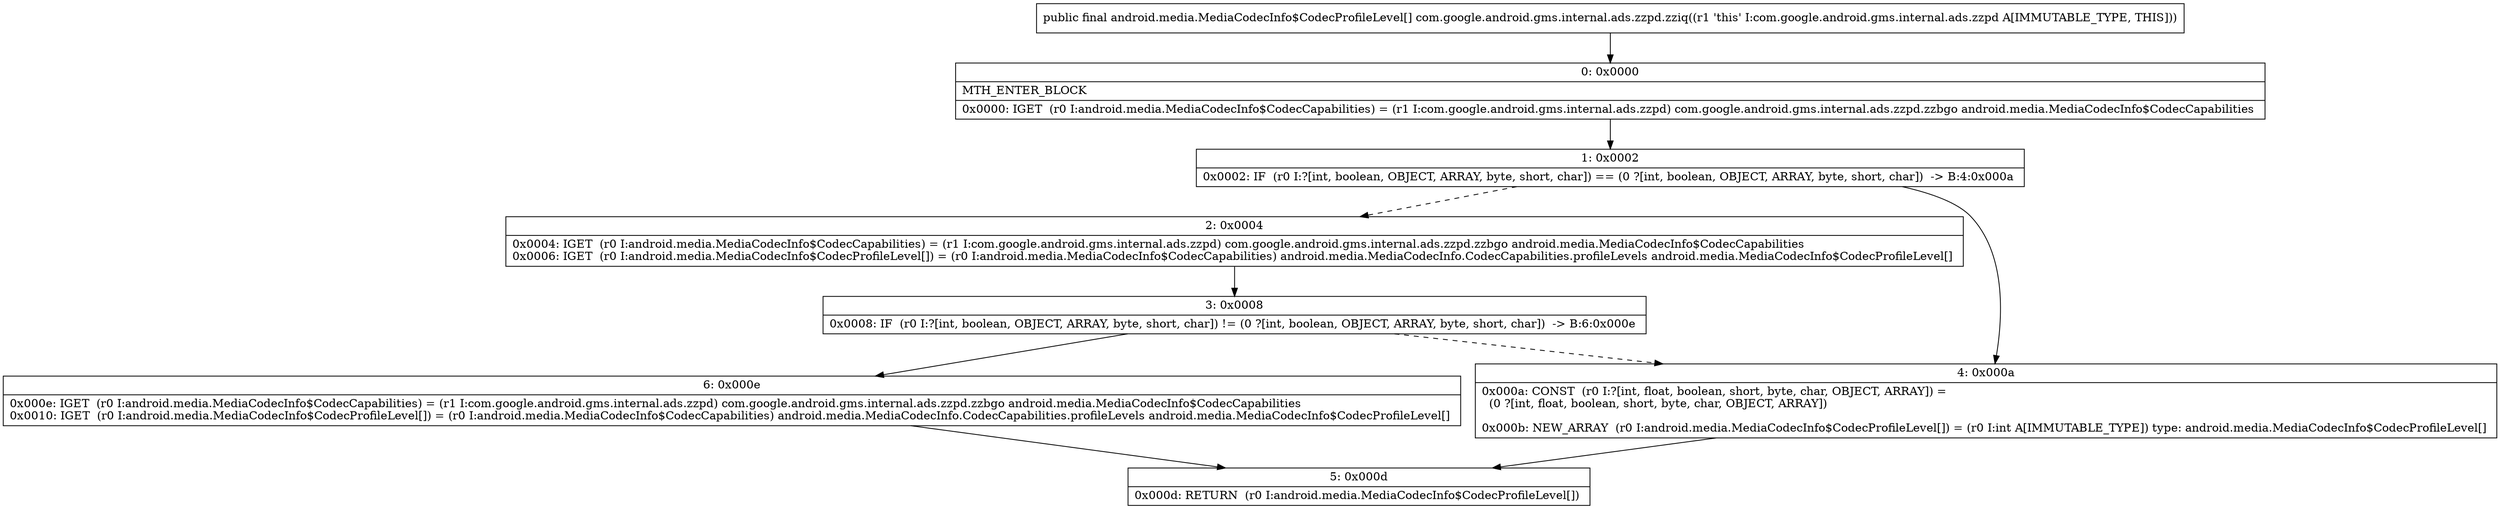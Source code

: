 digraph "CFG forcom.google.android.gms.internal.ads.zzpd.zziq()[Landroid\/media\/MediaCodecInfo$CodecProfileLevel;" {
Node_0 [shape=record,label="{0\:\ 0x0000|MTH_ENTER_BLOCK\l|0x0000: IGET  (r0 I:android.media.MediaCodecInfo$CodecCapabilities) = (r1 I:com.google.android.gms.internal.ads.zzpd) com.google.android.gms.internal.ads.zzpd.zzbgo android.media.MediaCodecInfo$CodecCapabilities \l}"];
Node_1 [shape=record,label="{1\:\ 0x0002|0x0002: IF  (r0 I:?[int, boolean, OBJECT, ARRAY, byte, short, char]) == (0 ?[int, boolean, OBJECT, ARRAY, byte, short, char])  \-\> B:4:0x000a \l}"];
Node_2 [shape=record,label="{2\:\ 0x0004|0x0004: IGET  (r0 I:android.media.MediaCodecInfo$CodecCapabilities) = (r1 I:com.google.android.gms.internal.ads.zzpd) com.google.android.gms.internal.ads.zzpd.zzbgo android.media.MediaCodecInfo$CodecCapabilities \l0x0006: IGET  (r0 I:android.media.MediaCodecInfo$CodecProfileLevel[]) = (r0 I:android.media.MediaCodecInfo$CodecCapabilities) android.media.MediaCodecInfo.CodecCapabilities.profileLevels android.media.MediaCodecInfo$CodecProfileLevel[] \l}"];
Node_3 [shape=record,label="{3\:\ 0x0008|0x0008: IF  (r0 I:?[int, boolean, OBJECT, ARRAY, byte, short, char]) != (0 ?[int, boolean, OBJECT, ARRAY, byte, short, char])  \-\> B:6:0x000e \l}"];
Node_4 [shape=record,label="{4\:\ 0x000a|0x000a: CONST  (r0 I:?[int, float, boolean, short, byte, char, OBJECT, ARRAY]) = \l  (0 ?[int, float, boolean, short, byte, char, OBJECT, ARRAY])\l \l0x000b: NEW_ARRAY  (r0 I:android.media.MediaCodecInfo$CodecProfileLevel[]) = (r0 I:int A[IMMUTABLE_TYPE]) type: android.media.MediaCodecInfo$CodecProfileLevel[] \l}"];
Node_5 [shape=record,label="{5\:\ 0x000d|0x000d: RETURN  (r0 I:android.media.MediaCodecInfo$CodecProfileLevel[]) \l}"];
Node_6 [shape=record,label="{6\:\ 0x000e|0x000e: IGET  (r0 I:android.media.MediaCodecInfo$CodecCapabilities) = (r1 I:com.google.android.gms.internal.ads.zzpd) com.google.android.gms.internal.ads.zzpd.zzbgo android.media.MediaCodecInfo$CodecCapabilities \l0x0010: IGET  (r0 I:android.media.MediaCodecInfo$CodecProfileLevel[]) = (r0 I:android.media.MediaCodecInfo$CodecCapabilities) android.media.MediaCodecInfo.CodecCapabilities.profileLevels android.media.MediaCodecInfo$CodecProfileLevel[] \l}"];
MethodNode[shape=record,label="{public final android.media.MediaCodecInfo$CodecProfileLevel[] com.google.android.gms.internal.ads.zzpd.zziq((r1 'this' I:com.google.android.gms.internal.ads.zzpd A[IMMUTABLE_TYPE, THIS])) }"];
MethodNode -> Node_0;
Node_0 -> Node_1;
Node_1 -> Node_2[style=dashed];
Node_1 -> Node_4;
Node_2 -> Node_3;
Node_3 -> Node_4[style=dashed];
Node_3 -> Node_6;
Node_4 -> Node_5;
Node_6 -> Node_5;
}

